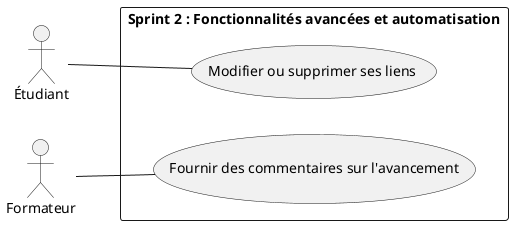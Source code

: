 @startuml
left to right direction
actor Étudiant
actor Formateur

rectangle "Sprint 2 : Fonctionnalités avancées et automatisation" {
    usecase "Modifier ou supprimer ses liens" as UC8
    usecase "Fournir des commentaires sur l'avancement" as UC5
}

Étudiant -- UC8
Formateur -- UC5

@enduml
